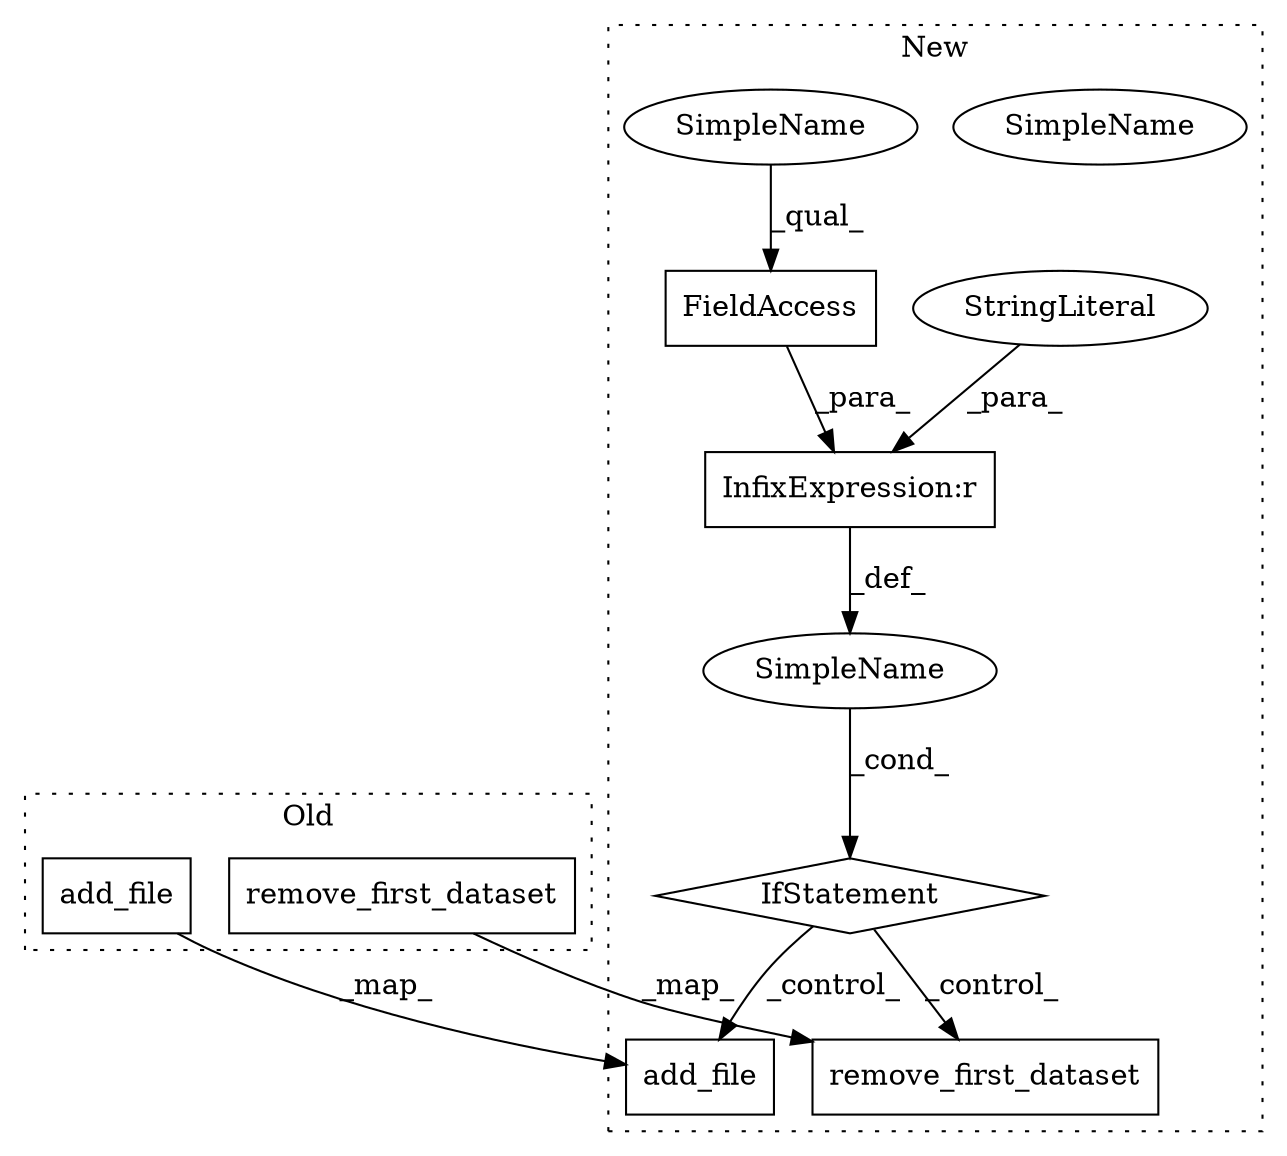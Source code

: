 digraph G {
subgraph cluster0 {
1 [label="add_file" a="32" s="5720,5755" l="9,1" shape="box"];
6 [label="remove_first_dataset" a="32" s="5687" l="22" shape="box"];
label = "Old";
style="dotted";
}
subgraph cluster1 {
2 [label="add_file" a="32" s="5769,5804" l="9,1" shape="box"];
3 [label="InfixExpression:r" a="27" s="5545" l="4" shape="box"];
4 [label="StringLiteral" a="45" s="5549" l="4" shape="ellipse"];
5 [label="remove_first_dataset" a="32" s="5734" l="22" shape="box"];
7 [label="FieldAccess" a="22" s="5538" l="7" shape="box"];
8 [label="SimpleName" a="42" s="5538" l="2" shape="ellipse"];
9 [label="IfStatement" a="25" s="5534,5553" l="4,2" shape="diamond"];
10 [label="SimpleName" a="42" s="" l="" shape="ellipse"];
11 [label="SimpleName" a="42" s="5538" l="2" shape="ellipse"];
label = "New";
style="dotted";
}
1 -> 2 [label="_map_"];
3 -> 10 [label="_def_"];
4 -> 3 [label="_para_"];
6 -> 5 [label="_map_"];
7 -> 3 [label="_para_"];
9 -> 2 [label="_control_"];
9 -> 5 [label="_control_"];
10 -> 9 [label="_cond_"];
11 -> 7 [label="_qual_"];
}